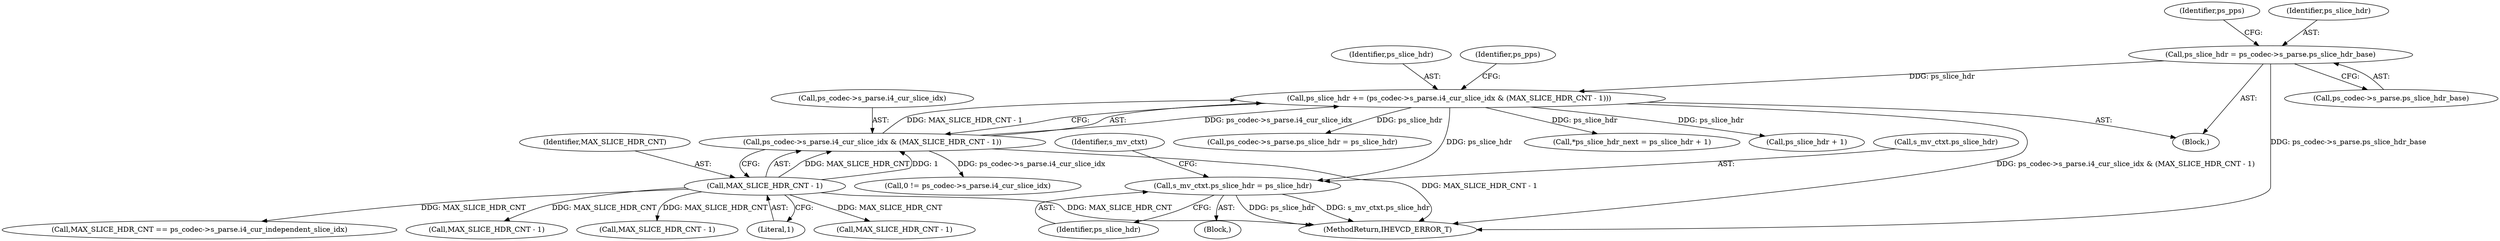digraph "0_Android_2b9fb0c2074d370a254b35e2489de2d94943578d@pointer" {
"1003423" [label="(Call,s_mv_ctxt.ps_slice_hdr = ps_slice_hdr)"];
"1000237" [label="(Call,ps_slice_hdr += (ps_codec->s_parse.i4_cur_slice_idx & (MAX_SLICE_HDR_CNT - 1)))"];
"1000239" [label="(Call,ps_codec->s_parse.i4_cur_slice_idx & (MAX_SLICE_HDR_CNT - 1))"];
"1000245" [label="(Call,MAX_SLICE_HDR_CNT - 1)"];
"1000216" [label="(Call,ps_slice_hdr = ps_codec->s_parse.ps_slice_hdr_base)"];
"1000224" [label="(Identifier,ps_pps)"];
"1003427" [label="(Identifier,ps_slice_hdr)"];
"1000249" [label="(Identifier,ps_pps)"];
"1000354" [label="(Call,ps_codec->s_parse.ps_slice_hdr = ps_slice_hdr)"];
"1000237" [label="(Call,ps_slice_hdr += (ps_codec->s_parse.i4_cur_slice_idx & (MAX_SLICE_HDR_CNT - 1)))"];
"1000218" [label="(Call,ps_codec->s_parse.ps_slice_hdr_base)"];
"1003430" [label="(Identifier,s_mv_ctxt)"];
"1000669" [label="(Call,MAX_SLICE_HDR_CNT - 1)"];
"1003412" [label="(Block,)"];
"1000216" [label="(Call,ps_slice_hdr = ps_codec->s_parse.ps_slice_hdr_base)"];
"1005291" [label="(MethodReturn,IHEVCD_ERROR_T)"];
"1000280" [label="(Call,MAX_SLICE_HDR_CNT == ps_codec->s_parse.i4_cur_independent_slice_idx)"];
"1003423" [label="(Call,s_mv_ctxt.ps_slice_hdr = ps_slice_hdr)"];
"1004783" [label="(Call,*ps_slice_hdr_next = ps_slice_hdr + 1)"];
"1000596" [label="(Call,MAX_SLICE_HDR_CNT - 1)"];
"1000238" [label="(Identifier,ps_slice_hdr)"];
"1000240" [label="(Call,ps_codec->s_parse.i4_cur_slice_idx)"];
"1000246" [label="(Identifier,MAX_SLICE_HDR_CNT)"];
"1000245" [label="(Call,MAX_SLICE_HDR_CNT - 1)"];
"1000247" [label="(Literal,1)"];
"1004930" [label="(Call,MAX_SLICE_HDR_CNT - 1)"];
"1004785" [label="(Call,ps_slice_hdr + 1)"];
"1003424" [label="(Call,s_mv_ctxt.ps_slice_hdr)"];
"1000189" [label="(Block,)"];
"1000259" [label="(Call,0 != ps_codec->s_parse.i4_cur_slice_idx)"];
"1000217" [label="(Identifier,ps_slice_hdr)"];
"1000239" [label="(Call,ps_codec->s_parse.i4_cur_slice_idx & (MAX_SLICE_HDR_CNT - 1))"];
"1003423" -> "1003412"  [label="AST: "];
"1003423" -> "1003427"  [label="CFG: "];
"1003424" -> "1003423"  [label="AST: "];
"1003427" -> "1003423"  [label="AST: "];
"1003430" -> "1003423"  [label="CFG: "];
"1003423" -> "1005291"  [label="DDG: ps_slice_hdr"];
"1003423" -> "1005291"  [label="DDG: s_mv_ctxt.ps_slice_hdr"];
"1000237" -> "1003423"  [label="DDG: ps_slice_hdr"];
"1000237" -> "1000189"  [label="AST: "];
"1000237" -> "1000239"  [label="CFG: "];
"1000238" -> "1000237"  [label="AST: "];
"1000239" -> "1000237"  [label="AST: "];
"1000249" -> "1000237"  [label="CFG: "];
"1000237" -> "1005291"  [label="DDG: ps_codec->s_parse.i4_cur_slice_idx & (MAX_SLICE_HDR_CNT - 1)"];
"1000239" -> "1000237"  [label="DDG: ps_codec->s_parse.i4_cur_slice_idx"];
"1000239" -> "1000237"  [label="DDG: MAX_SLICE_HDR_CNT - 1"];
"1000216" -> "1000237"  [label="DDG: ps_slice_hdr"];
"1000237" -> "1000354"  [label="DDG: ps_slice_hdr"];
"1000237" -> "1004783"  [label="DDG: ps_slice_hdr"];
"1000237" -> "1004785"  [label="DDG: ps_slice_hdr"];
"1000239" -> "1000245"  [label="CFG: "];
"1000240" -> "1000239"  [label="AST: "];
"1000245" -> "1000239"  [label="AST: "];
"1000239" -> "1005291"  [label="DDG: MAX_SLICE_HDR_CNT - 1"];
"1000245" -> "1000239"  [label="DDG: MAX_SLICE_HDR_CNT"];
"1000245" -> "1000239"  [label="DDG: 1"];
"1000239" -> "1000259"  [label="DDG: ps_codec->s_parse.i4_cur_slice_idx"];
"1000245" -> "1000247"  [label="CFG: "];
"1000246" -> "1000245"  [label="AST: "];
"1000247" -> "1000245"  [label="AST: "];
"1000245" -> "1005291"  [label="DDG: MAX_SLICE_HDR_CNT"];
"1000245" -> "1000280"  [label="DDG: MAX_SLICE_HDR_CNT"];
"1000245" -> "1000596"  [label="DDG: MAX_SLICE_HDR_CNT"];
"1000245" -> "1000669"  [label="DDG: MAX_SLICE_HDR_CNT"];
"1000245" -> "1004930"  [label="DDG: MAX_SLICE_HDR_CNT"];
"1000216" -> "1000189"  [label="AST: "];
"1000216" -> "1000218"  [label="CFG: "];
"1000217" -> "1000216"  [label="AST: "];
"1000218" -> "1000216"  [label="AST: "];
"1000224" -> "1000216"  [label="CFG: "];
"1000216" -> "1005291"  [label="DDG: ps_codec->s_parse.ps_slice_hdr_base"];
}
